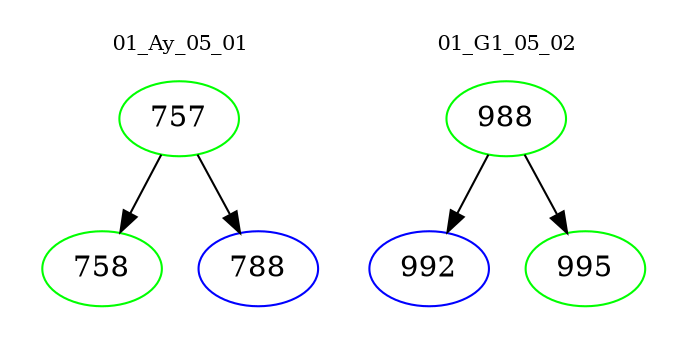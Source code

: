 digraph{
subgraph cluster_0 {
color = white
label = "01_Ay_05_01";
fontsize=10;
T0_757 [label="757", color="green"]
T0_757 -> T0_758 [color="black"]
T0_758 [label="758", color="green"]
T0_757 -> T0_788 [color="black"]
T0_788 [label="788", color="blue"]
}
subgraph cluster_1 {
color = white
label = "01_G1_05_02";
fontsize=10;
T1_988 [label="988", color="green"]
T1_988 -> T1_992 [color="black"]
T1_992 [label="992", color="blue"]
T1_988 -> T1_995 [color="black"]
T1_995 [label="995", color="green"]
}
}
